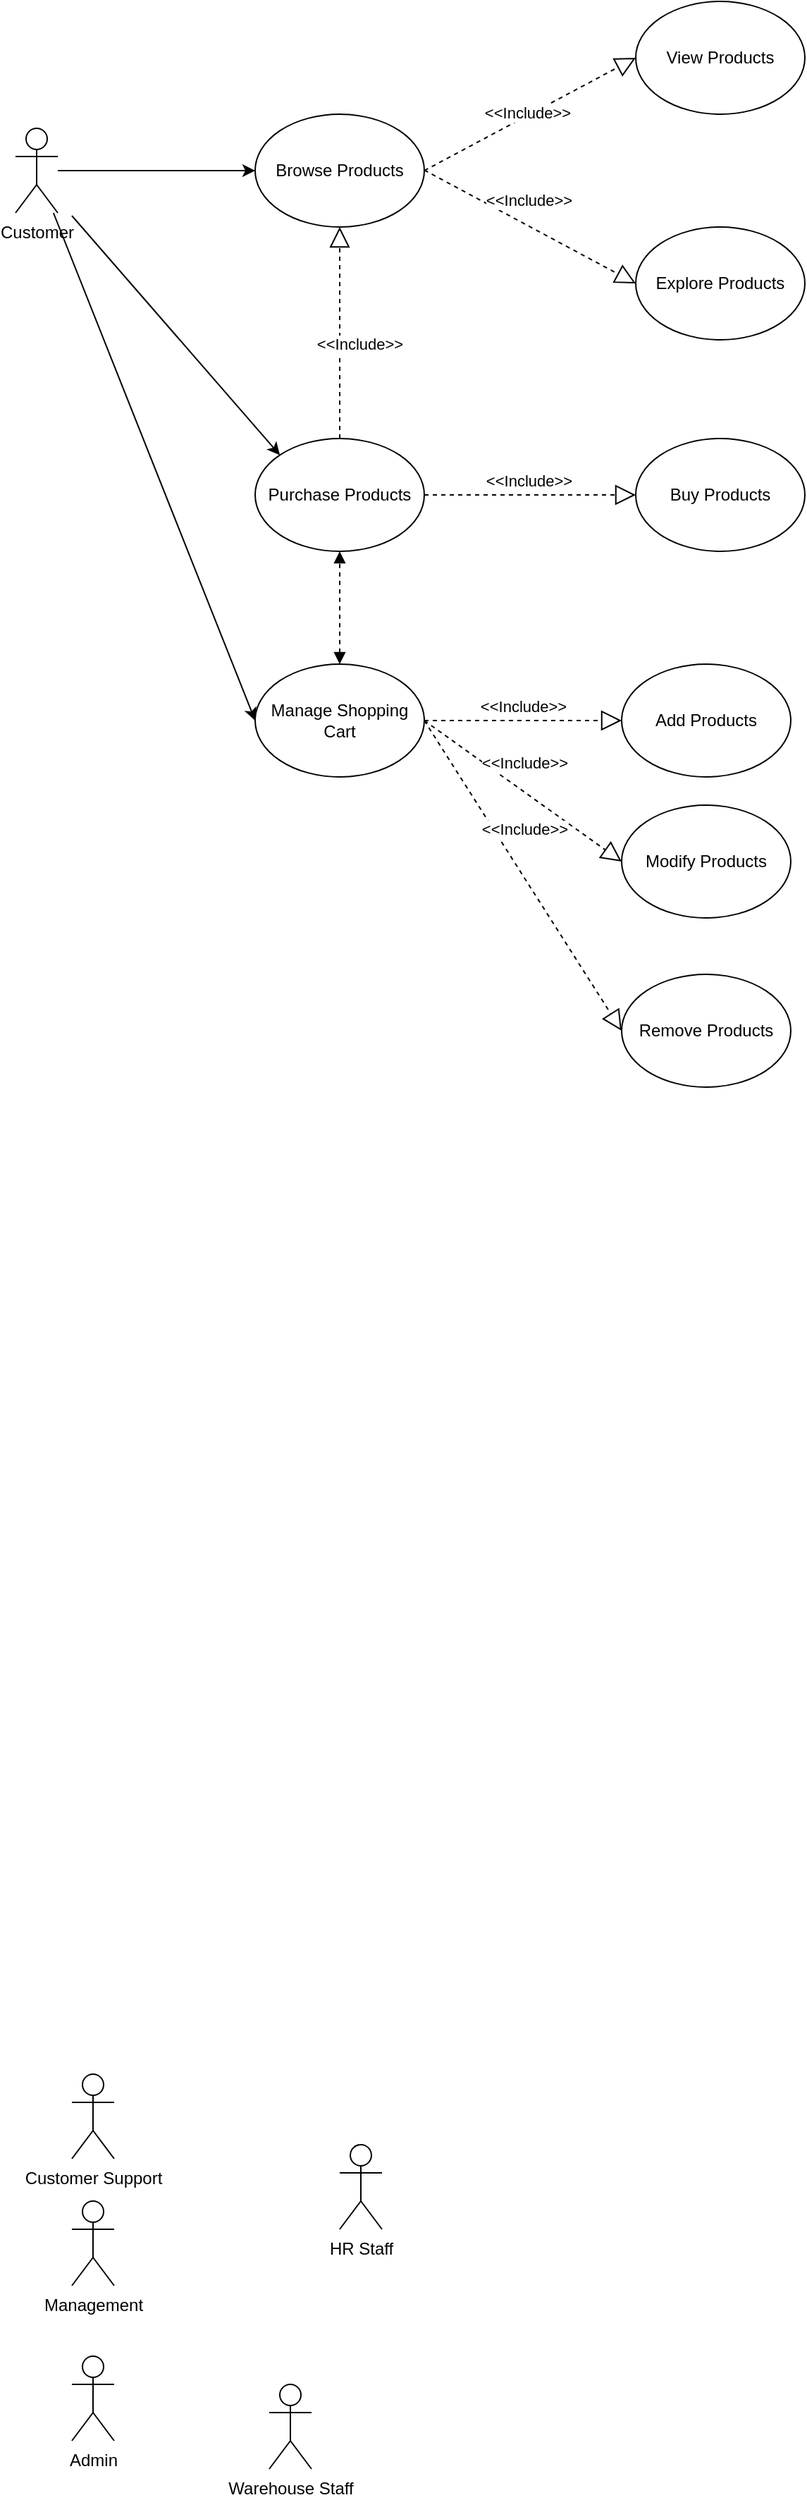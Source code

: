 <mxfile version="22.0.2" type="device">
  <diagram name="Page-1" id="H2FOLK643TPE5QBh98ee">
    <mxGraphModel dx="1184" dy="713" grid="1" gridSize="10" guides="1" tooltips="1" connect="1" arrows="1" fold="1" page="1" pageScale="1" pageWidth="850" pageHeight="1100" math="0" shadow="0">
      <root>
        <mxCell id="0" />
        <mxCell id="1" parent="0" />
        <mxCell id="lQDMYS4VdhFnoV8wPL4G-13" style="edgeStyle=orthogonalEdgeStyle;rounded=0;orthogonalLoop=1;jettySize=auto;html=1;entryX=0;entryY=0.5;entryDx=0;entryDy=0;" edge="1" parent="1" source="lQDMYS4VdhFnoV8wPL4G-1" target="lQDMYS4VdhFnoV8wPL4G-12">
          <mxGeometry relative="1" as="geometry" />
        </mxCell>
        <mxCell id="lQDMYS4VdhFnoV8wPL4G-1" value="Customer" style="shape=umlActor;verticalLabelPosition=bottom;verticalAlign=top;html=1;outlineConnect=0;" vertex="1" parent="1">
          <mxGeometry x="80" y="130" width="30" height="60" as="geometry" />
        </mxCell>
        <mxCell id="lQDMYS4VdhFnoV8wPL4G-4" value="Customer Support" style="shape=umlActor;verticalLabelPosition=bottom;verticalAlign=top;html=1;outlineConnect=0;" vertex="1" parent="1">
          <mxGeometry x="120" y="1510" width="30" height="60" as="geometry" />
        </mxCell>
        <mxCell id="lQDMYS4VdhFnoV8wPL4G-6" value="Warehouse Staff" style="shape=umlActor;verticalLabelPosition=bottom;verticalAlign=top;html=1;outlineConnect=0;" vertex="1" parent="1">
          <mxGeometry x="260" y="1730" width="30" height="60" as="geometry" />
        </mxCell>
        <mxCell id="lQDMYS4VdhFnoV8wPL4G-7" value="Management" style="shape=umlActor;verticalLabelPosition=bottom;verticalAlign=top;html=1;outlineConnect=0;" vertex="1" parent="1">
          <mxGeometry x="120" y="1600" width="30" height="60" as="geometry" />
        </mxCell>
        <mxCell id="lQDMYS4VdhFnoV8wPL4G-8" value="Admin" style="shape=umlActor;verticalLabelPosition=bottom;verticalAlign=top;html=1;outlineConnect=0;" vertex="1" parent="1">
          <mxGeometry x="120" y="1710" width="30" height="60" as="geometry" />
        </mxCell>
        <mxCell id="lQDMYS4VdhFnoV8wPL4G-9" value="HR Staff" style="shape=umlActor;verticalLabelPosition=bottom;verticalAlign=top;html=1;outlineConnect=0;" vertex="1" parent="1">
          <mxGeometry x="310" y="1560" width="30" height="60" as="geometry" />
        </mxCell>
        <mxCell id="lQDMYS4VdhFnoV8wPL4G-12" value="Browse Products" style="ellipse;whiteSpace=wrap;html=1;" vertex="1" parent="1">
          <mxGeometry x="250" y="120" width="120" height="80" as="geometry" />
        </mxCell>
        <mxCell id="lQDMYS4VdhFnoV8wPL4G-14" value="View&amp;nbsp;Products" style="ellipse;whiteSpace=wrap;html=1;" vertex="1" parent="1">
          <mxGeometry x="520" y="40" width="120" height="80" as="geometry" />
        </mxCell>
        <mxCell id="lQDMYS4VdhFnoV8wPL4G-16" value="Explore Products" style="ellipse;whiteSpace=wrap;html=1;" vertex="1" parent="1">
          <mxGeometry x="520" y="200" width="120" height="80" as="geometry" />
        </mxCell>
        <mxCell id="lQDMYS4VdhFnoV8wPL4G-18" value="" style="endArrow=block;dashed=1;endFill=0;endSize=12;html=1;rounded=0;exitX=1;exitY=0.5;exitDx=0;exitDy=0;entryX=0;entryY=0.5;entryDx=0;entryDy=0;" edge="1" parent="1" target="lQDMYS4VdhFnoV8wPL4G-16">
          <mxGeometry width="160" relative="1" as="geometry">
            <mxPoint x="370" y="159.66" as="sourcePoint" />
            <mxPoint x="510" y="159.66" as="targetPoint" />
          </mxGeometry>
        </mxCell>
        <mxCell id="lQDMYS4VdhFnoV8wPL4G-20" value="&amp;lt;&amp;lt;Include&amp;gt;&amp;gt;" style="edgeLabel;html=1;align=center;verticalAlign=middle;resizable=0;points=[];" vertex="1" connectable="0" parent="lQDMYS4VdhFnoV8wPL4G-18">
          <mxGeometry x="-0.217" y="1" relative="1" as="geometry">
            <mxPoint x="15" y="-9" as="offset" />
          </mxGeometry>
        </mxCell>
        <mxCell id="lQDMYS4VdhFnoV8wPL4G-21" value="" style="endArrow=block;dashed=1;endFill=0;endSize=12;html=1;rounded=0;exitX=1;exitY=0.5;exitDx=0;exitDy=0;entryX=0;entryY=0.5;entryDx=0;entryDy=0;" edge="1" parent="1" source="lQDMYS4VdhFnoV8wPL4G-12" target="lQDMYS4VdhFnoV8wPL4G-14">
          <mxGeometry width="160" relative="1" as="geometry">
            <mxPoint x="390" y="70" as="sourcePoint" />
            <mxPoint x="530" y="70" as="targetPoint" />
          </mxGeometry>
        </mxCell>
        <mxCell id="lQDMYS4VdhFnoV8wPL4G-22" value="&amp;lt;&amp;lt;Include&amp;gt;&amp;gt;" style="edgeLabel;html=1;align=center;verticalAlign=middle;resizable=0;points=[];" vertex="1" connectable="0" parent="lQDMYS4VdhFnoV8wPL4G-21">
          <mxGeometry x="-0.217" y="1" relative="1" as="geometry">
            <mxPoint x="15" y="-9" as="offset" />
          </mxGeometry>
        </mxCell>
        <mxCell id="lQDMYS4VdhFnoV8wPL4G-23" style="rounded=0;orthogonalLoop=1;jettySize=auto;html=1;entryX=0;entryY=0.5;entryDx=0;entryDy=0;" edge="1" parent="1" source="lQDMYS4VdhFnoV8wPL4G-1" target="lQDMYS4VdhFnoV8wPL4G-34">
          <mxGeometry relative="1" as="geometry">
            <mxPoint x="70" y="309.998" as="sourcePoint" />
            <mxPoint x="210.0" y="517.74" as="targetPoint" />
          </mxGeometry>
        </mxCell>
        <mxCell id="lQDMYS4VdhFnoV8wPL4G-25" value="Purchase Products" style="ellipse;whiteSpace=wrap;html=1;" vertex="1" parent="1">
          <mxGeometry x="250" y="350" width="120" height="80" as="geometry" />
        </mxCell>
        <mxCell id="lQDMYS4VdhFnoV8wPL4G-26" value="Buy Products" style="ellipse;whiteSpace=wrap;html=1;" vertex="1" parent="1">
          <mxGeometry x="520" y="350" width="120" height="80" as="geometry" />
        </mxCell>
        <mxCell id="lQDMYS4VdhFnoV8wPL4G-30" value="" style="endArrow=block;dashed=1;endFill=0;endSize=12;html=1;rounded=0;exitX=1;exitY=0.5;exitDx=0;exitDy=0;entryX=0;entryY=0.5;entryDx=0;entryDy=0;" edge="1" parent="1" source="lQDMYS4VdhFnoV8wPL4G-25" target="lQDMYS4VdhFnoV8wPL4G-26">
          <mxGeometry width="160" relative="1" as="geometry">
            <mxPoint x="390" y="300" as="sourcePoint" />
            <mxPoint x="530" y="300" as="targetPoint" />
          </mxGeometry>
        </mxCell>
        <mxCell id="lQDMYS4VdhFnoV8wPL4G-31" value="&amp;lt;&amp;lt;Include&amp;gt;&amp;gt;" style="edgeLabel;html=1;align=center;verticalAlign=middle;resizable=0;points=[];" vertex="1" connectable="0" parent="lQDMYS4VdhFnoV8wPL4G-30">
          <mxGeometry x="-0.217" y="1" relative="1" as="geometry">
            <mxPoint x="15" y="-9" as="offset" />
          </mxGeometry>
        </mxCell>
        <mxCell id="lQDMYS4VdhFnoV8wPL4G-32" value="" style="endArrow=block;dashed=1;endFill=0;endSize=12;html=1;rounded=0;exitX=0.5;exitY=0;exitDx=0;exitDy=0;entryX=0.5;entryY=1;entryDx=0;entryDy=0;" edge="1" parent="1" source="lQDMYS4VdhFnoV8wPL4G-25" target="lQDMYS4VdhFnoV8wPL4G-12">
          <mxGeometry width="160" relative="1" as="geometry">
            <mxPoint x="320" y="470" as="sourcePoint" />
            <mxPoint x="470" y="470" as="targetPoint" />
          </mxGeometry>
        </mxCell>
        <mxCell id="lQDMYS4VdhFnoV8wPL4G-33" value="&amp;lt;&amp;lt;Include&amp;gt;&amp;gt;" style="edgeLabel;html=1;align=center;verticalAlign=middle;resizable=0;points=[];" vertex="1" connectable="0" parent="lQDMYS4VdhFnoV8wPL4G-32">
          <mxGeometry x="-0.217" y="1" relative="1" as="geometry">
            <mxPoint x="15" y="-9" as="offset" />
          </mxGeometry>
        </mxCell>
        <mxCell id="lQDMYS4VdhFnoV8wPL4G-34" value="Manage Shopping Cart" style="ellipse;whiteSpace=wrap;html=1;" vertex="1" parent="1">
          <mxGeometry x="250" y="510" width="120" height="80" as="geometry" />
        </mxCell>
        <mxCell id="lQDMYS4VdhFnoV8wPL4G-35" value="Add Products" style="ellipse;whiteSpace=wrap;html=1;" vertex="1" parent="1">
          <mxGeometry x="510" y="510" width="120" height="80" as="geometry" />
        </mxCell>
        <mxCell id="lQDMYS4VdhFnoV8wPL4G-36" value="" style="endArrow=block;dashed=1;endFill=0;endSize=12;html=1;rounded=0;exitX=1;exitY=0.5;exitDx=0;exitDy=0;entryX=0;entryY=0.5;entryDx=0;entryDy=0;" edge="1" parent="1" source="lQDMYS4VdhFnoV8wPL4G-34" target="lQDMYS4VdhFnoV8wPL4G-35">
          <mxGeometry width="160" relative="1" as="geometry">
            <mxPoint x="390" y="460" as="sourcePoint" />
            <mxPoint x="530" y="460" as="targetPoint" />
          </mxGeometry>
        </mxCell>
        <mxCell id="lQDMYS4VdhFnoV8wPL4G-37" value="&amp;lt;&amp;lt;Include&amp;gt;&amp;gt;" style="edgeLabel;html=1;align=center;verticalAlign=middle;resizable=0;points=[];" vertex="1" connectable="0" parent="lQDMYS4VdhFnoV8wPL4G-36">
          <mxGeometry x="-0.217" y="1" relative="1" as="geometry">
            <mxPoint x="15" y="-9" as="offset" />
          </mxGeometry>
        </mxCell>
        <mxCell id="lQDMYS4VdhFnoV8wPL4G-42" style="rounded=0;orthogonalLoop=1;jettySize=auto;html=1;entryX=0;entryY=0;entryDx=0;entryDy=0;" edge="1" parent="1" target="lQDMYS4VdhFnoV8wPL4G-25">
          <mxGeometry relative="1" as="geometry">
            <mxPoint x="120" y="192" as="sourcePoint" />
            <mxPoint x="260" y="400" as="targetPoint" />
          </mxGeometry>
        </mxCell>
        <mxCell id="lQDMYS4VdhFnoV8wPL4G-43" value="Modify Products" style="ellipse;whiteSpace=wrap;html=1;" vertex="1" parent="1">
          <mxGeometry x="510" y="610" width="120" height="80" as="geometry" />
        </mxCell>
        <mxCell id="lQDMYS4VdhFnoV8wPL4G-44" value="" style="endArrow=block;dashed=1;endFill=0;endSize=12;html=1;rounded=0;exitX=1;exitY=0.5;exitDx=0;exitDy=0;entryX=0;entryY=0.5;entryDx=0;entryDy=0;" edge="1" parent="1" target="lQDMYS4VdhFnoV8wPL4G-43" source="lQDMYS4VdhFnoV8wPL4G-34">
          <mxGeometry width="160" relative="1" as="geometry">
            <mxPoint x="370" y="650" as="sourcePoint" />
            <mxPoint x="530" y="560" as="targetPoint" />
          </mxGeometry>
        </mxCell>
        <mxCell id="lQDMYS4VdhFnoV8wPL4G-45" value="&amp;lt;&amp;lt;Include&amp;gt;&amp;gt;" style="edgeLabel;html=1;align=center;verticalAlign=middle;resizable=0;points=[];" vertex="1" connectable="0" parent="lQDMYS4VdhFnoV8wPL4G-44">
          <mxGeometry x="-0.217" y="1" relative="1" as="geometry">
            <mxPoint x="15" y="-9" as="offset" />
          </mxGeometry>
        </mxCell>
        <mxCell id="lQDMYS4VdhFnoV8wPL4G-46" value="Remove Products" style="ellipse;whiteSpace=wrap;html=1;" vertex="1" parent="1">
          <mxGeometry x="510" y="730" width="120" height="80" as="geometry" />
        </mxCell>
        <mxCell id="lQDMYS4VdhFnoV8wPL4G-47" value="" style="endArrow=block;dashed=1;endFill=0;endSize=12;html=1;rounded=0;exitX=1;exitY=0.5;exitDx=0;exitDy=0;entryX=0;entryY=0.5;entryDx=0;entryDy=0;" edge="1" parent="1" target="lQDMYS4VdhFnoV8wPL4G-46" source="lQDMYS4VdhFnoV8wPL4G-34">
          <mxGeometry width="160" relative="1" as="geometry">
            <mxPoint x="370" y="770" as="sourcePoint" />
            <mxPoint x="530" y="680" as="targetPoint" />
          </mxGeometry>
        </mxCell>
        <mxCell id="lQDMYS4VdhFnoV8wPL4G-48" value="&amp;lt;&amp;lt;Include&amp;gt;&amp;gt;" style="edgeLabel;html=1;align=center;verticalAlign=middle;resizable=0;points=[];" vertex="1" connectable="0" parent="lQDMYS4VdhFnoV8wPL4G-47">
          <mxGeometry x="-0.217" y="1" relative="1" as="geometry">
            <mxPoint x="15" y="-9" as="offset" />
          </mxGeometry>
        </mxCell>
        <mxCell id="lQDMYS4VdhFnoV8wPL4G-51" value="" style="endArrow=block;startArrow=block;endFill=1;startFill=1;html=1;rounded=0;exitX=0.5;exitY=0;exitDx=0;exitDy=0;entryX=0.5;entryY=1;entryDx=0;entryDy=0;dashed=1;" edge="1" parent="1" source="lQDMYS4VdhFnoV8wPL4G-34" target="lQDMYS4VdhFnoV8wPL4G-25">
          <mxGeometry width="160" relative="1" as="geometry">
            <mxPoint x="370" y="470" as="sourcePoint" />
            <mxPoint x="530" y="470" as="targetPoint" />
          </mxGeometry>
        </mxCell>
      </root>
    </mxGraphModel>
  </diagram>
</mxfile>
